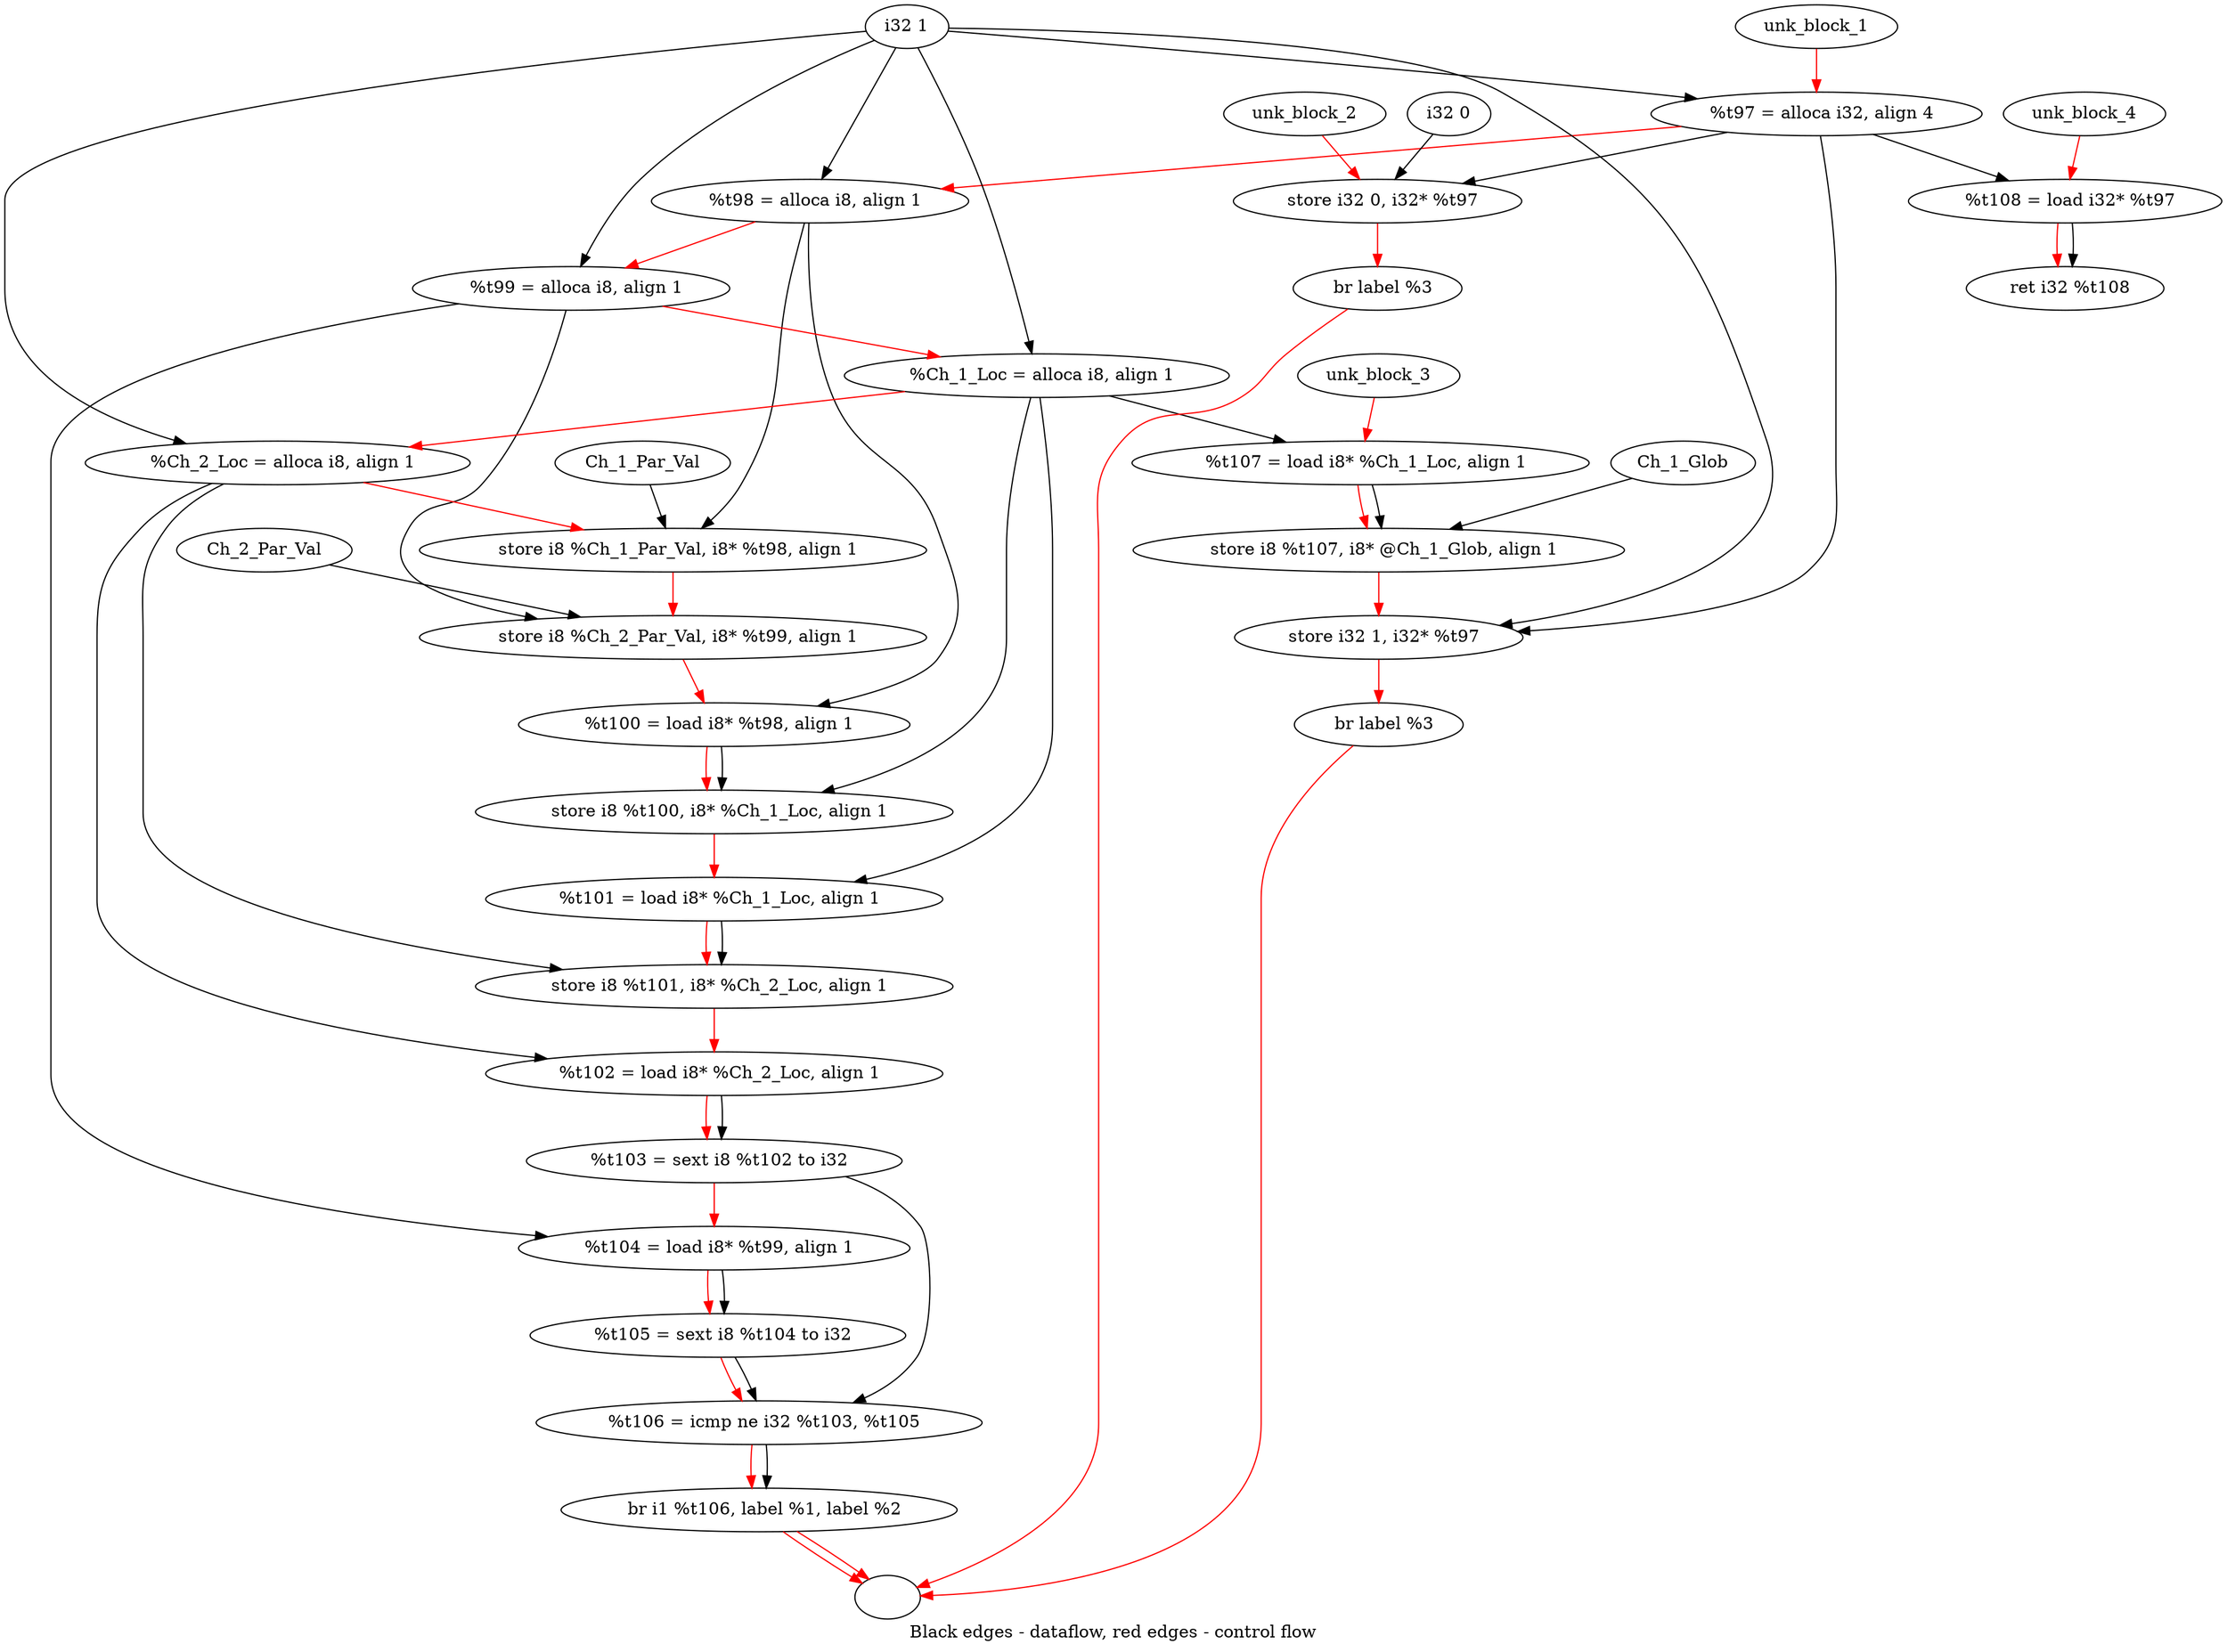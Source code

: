 digraph G {
compound=true
label="Black edges - dataflow, red edges - control flow"
"t97" [label="  %t97 = alloca i32, align 4"]
"t98" [label="  %t98 = alloca i8, align 1"]
"t99" [label="  %t99 = alloca i8, align 1"]
"Ch_1_Loc" [label="  %Ch_1_Loc = alloca i8, align 1"]
"Ch_2_Loc" [label="  %Ch_2_Loc = alloca i8, align 1"]
"_1" [label="  store i8 %Ch_1_Par_Val, i8* %t98, align 1"]
"_2" [label="  store i8 %Ch_2_Par_Val, i8* %t99, align 1"]
"t100" [label="  %t100 = load i8* %t98, align 1"]
"_3" [label="  store i8 %t100, i8* %Ch_1_Loc, align 1"]
"t101" [label="  %t101 = load i8* %Ch_1_Loc, align 1"]
"_4" [label="  store i8 %t101, i8* %Ch_2_Loc, align 1"]
"t102" [label="  %t102 = load i8* %Ch_2_Loc, align 1"]
"t103" [label="  %t103 = sext i8 %t102 to i32"]
"t104" [label="  %t104 = load i8* %t99, align 1"]
"t105" [label="  %t105 = sext i8 %t104 to i32"]
"t106" [label="  %t106 = icmp ne i32 %t103, %t105"]
"_5" [label="  br i1 %t106, label %1, label %2"]
"unk_block_1" -> "t97"[color=red]
"i32 1" -> "t97"
"t97" -> "t98"[color=red weight=2]
"i32 1" -> "t98"
"t98" -> "t99"[color=red weight=2]
"i32 1" -> "t99"
"t99" -> "Ch_1_Loc"[color=red weight=2]
"i32 1" -> "Ch_1_Loc"
"Ch_1_Loc" -> "Ch_2_Loc"[color=red weight=2]
"i32 1" -> "Ch_2_Loc"
"Ch_2_Loc" -> "_1"[color=red weight=2]
"Ch_1_Par_Val" -> "_1"
"t98" -> "_1"
"_1" -> "_2"[color=red weight=2]
"Ch_2_Par_Val" -> "_2"
"t99" -> "_2"
"_2" -> "t100"[color=red weight=2]
"t98" -> "t100"
"t100" -> "_3"[color=red weight=2]
"t100" -> "_3"
"Ch_1_Loc" -> "_3"
"_3" -> "t101"[color=red weight=2]
"Ch_1_Loc" -> "t101"
"t101" -> "_4"[color=red weight=2]
"t101" -> "_4"
"Ch_2_Loc" -> "_4"
"_4" -> "t102"[color=red weight=2]
"Ch_2_Loc" -> "t102"
"t102" -> "t103"[color=red weight=2]
"t102" -> "t103"
"t103" -> "t104"[color=red weight=2]
"t99" -> "t104"
"t104" -> "t105"[color=red weight=2]
"t104" -> "t105"
"t105" -> "t106"[color=red weight=2]
"t103" -> "t106"
"t105" -> "t106"
"t106" -> "_5"[color=red weight=2]
"t106" -> "_5"
"_5" -> ""[color=red]
"_5" -> ""[color=red]

"_6" [label="  store i32 0, i32* %t97"]
"_7" [label="  br label %3"]
"unk_block_2" -> "_6"[color=red]
"i32 0" -> "_6"
"t97" -> "_6"
"_6" -> "_7"[color=red weight=2]
"_7" -> ""[color=red]

"t107" [label="  %t107 = load i8* %Ch_1_Loc, align 1"]
"_8" [label="  store i8 %t107, i8* @Ch_1_Glob, align 1"]
"_9" [label="  store i32 1, i32* %t97"]
"_10" [label="  br label %3"]
"unk_block_3" -> "t107"[color=red]
"Ch_1_Loc" -> "t107"
"t107" -> "_8"[color=red weight=2]
"t107" -> "_8"
"Ch_1_Glob" -> "_8"
"_8" -> "_9"[color=red weight=2]
"i32 1" -> "_9"
"t97" -> "_9"
"_9" -> "_10"[color=red weight=2]
"_10" -> ""[color=red]

"t108" [label="  %t108 = load i32* %t97"]
"_11" [label="  ret i32 %t108"]
"unk_block_4" -> "t108"[color=red]
"t97" -> "t108"
"t108" -> "_11"[color=red weight=2]
"t108" -> "_11"

}
